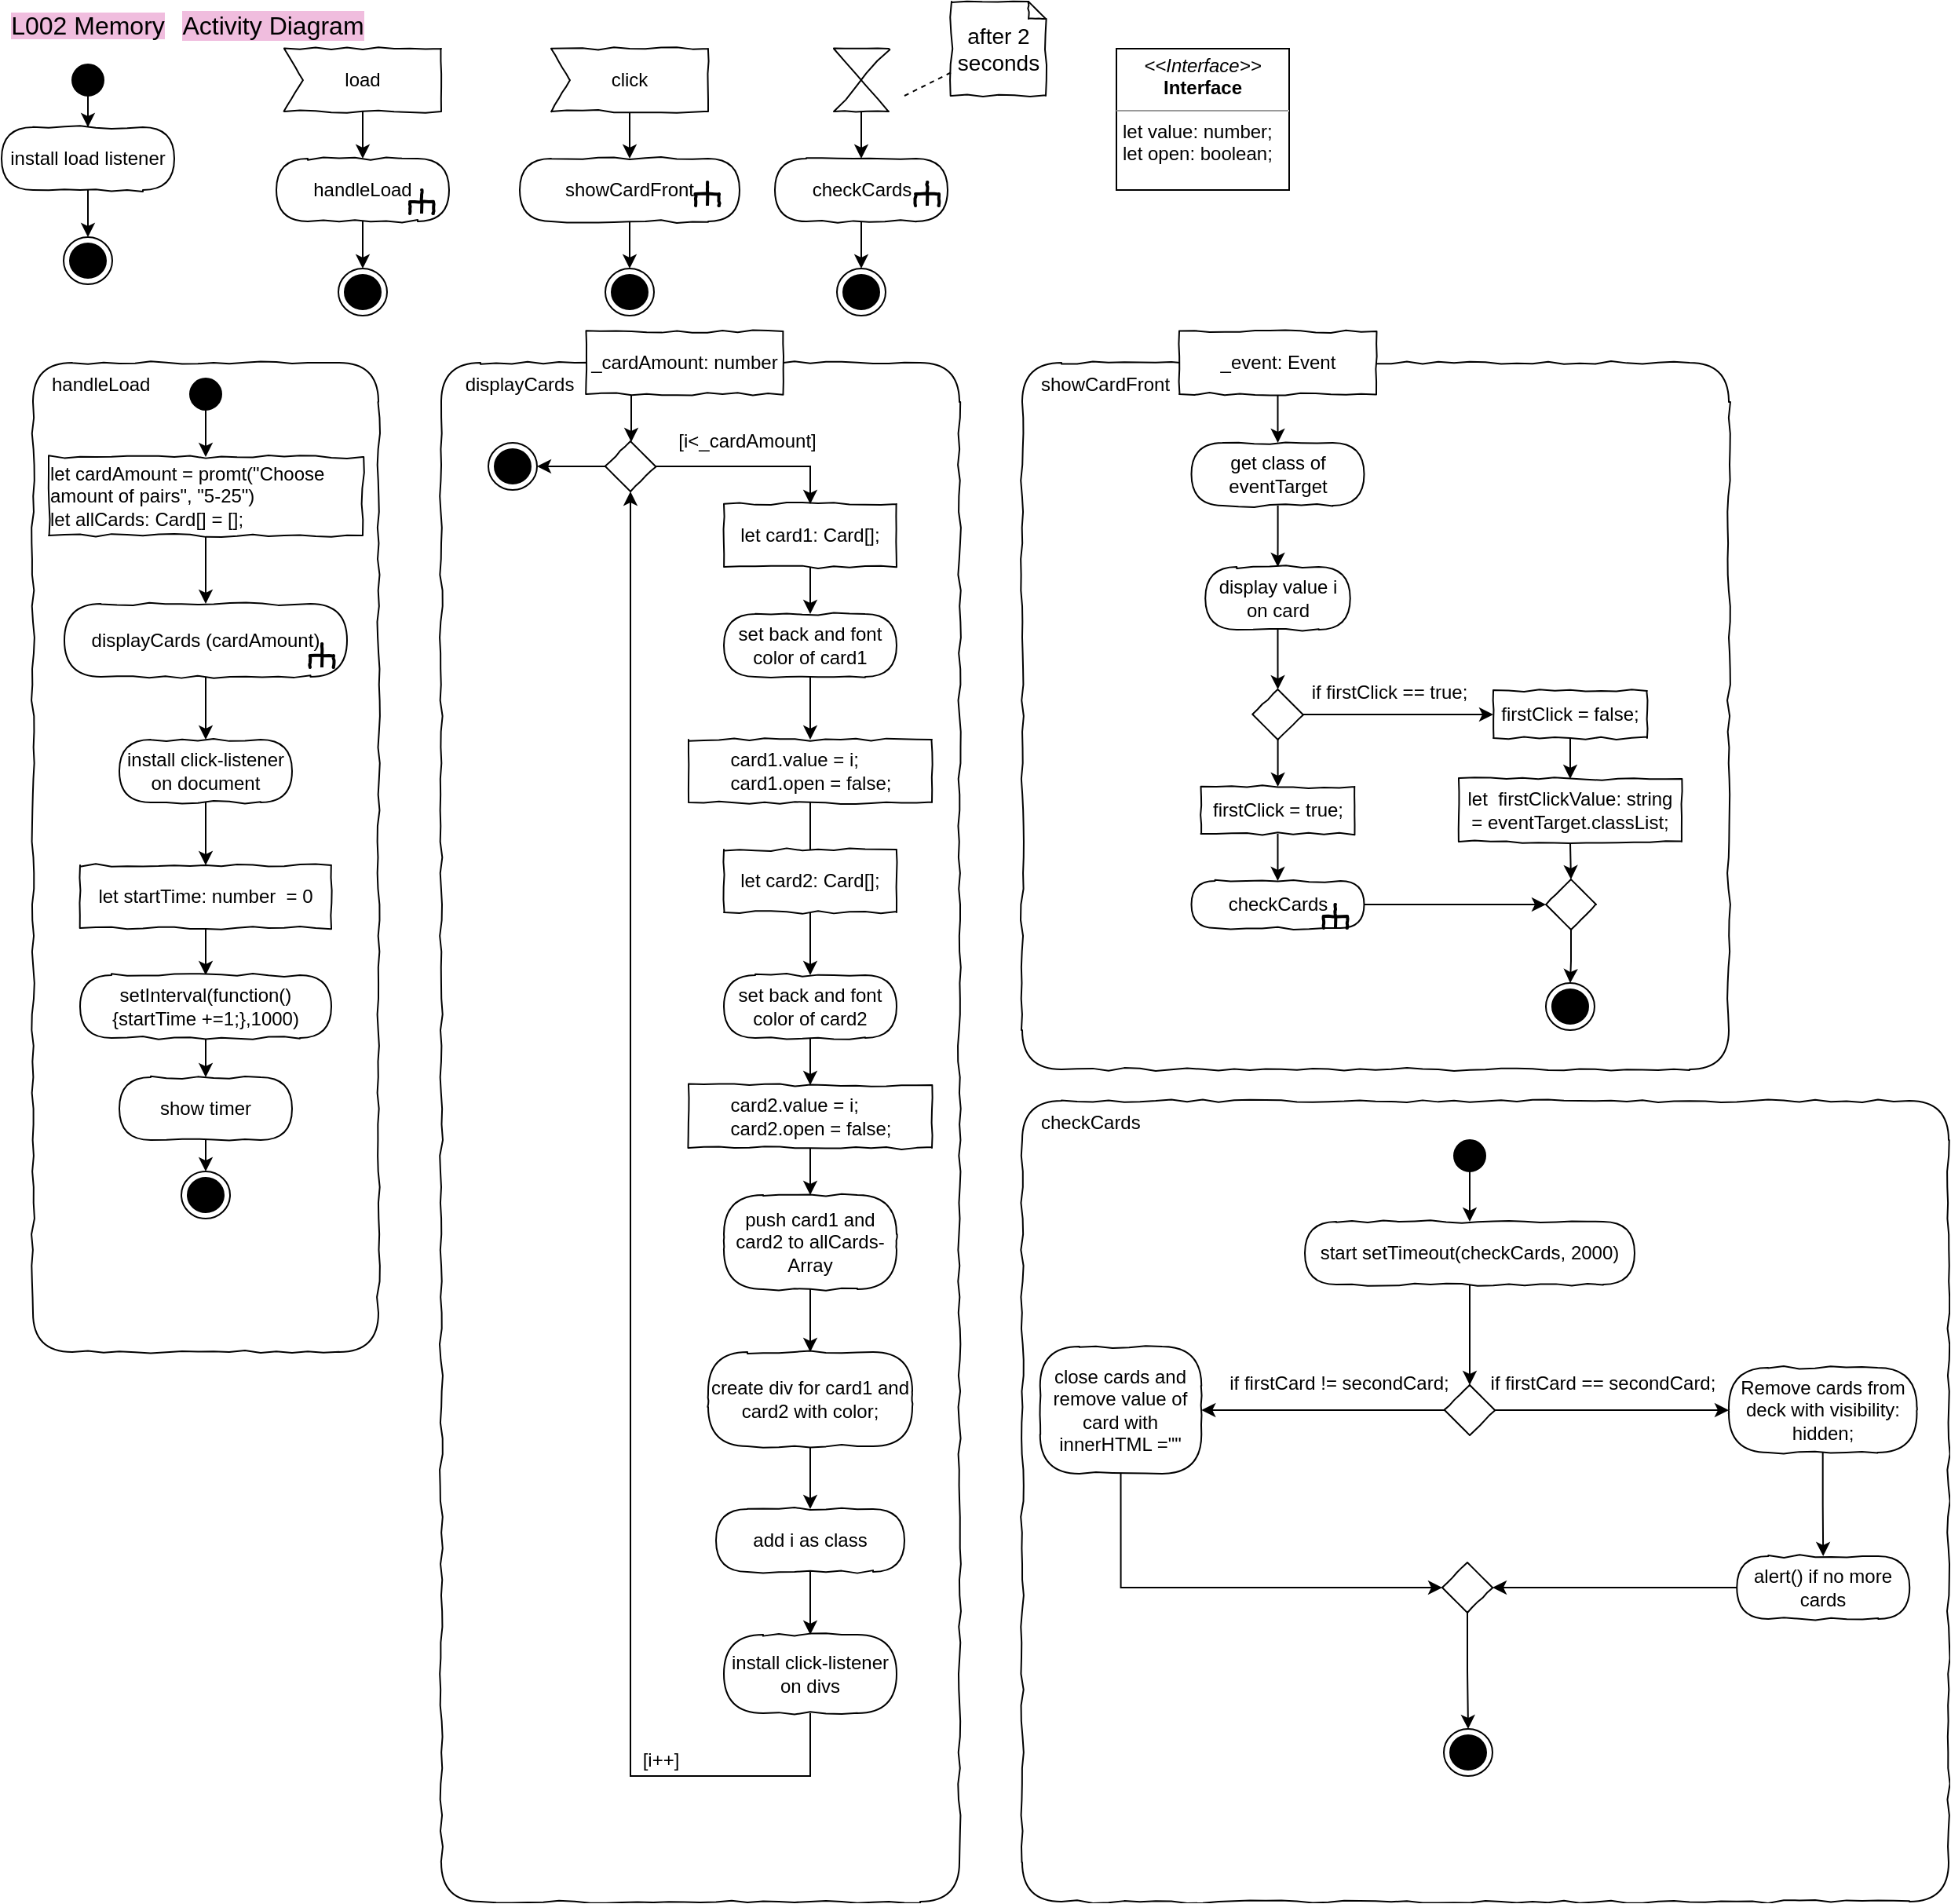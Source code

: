 <mxfile version="14.5.1" type="device"><diagram id="u2DcRuRIDIKOw7B4atk3" name="Seite-1"><mxGraphModel dx="1024" dy="592" grid="1" gridSize="10" guides="1" tooltips="1" connect="1" arrows="1" fold="1" page="1" pageScale="1" pageWidth="1169" pageHeight="827" math="0" shadow="0"><root><mxCell id="0"/><mxCell id="1" parent="0"/><mxCell id="Hl0fvT6JwOh1kkFfx8U_-1" value="&lt;font style=&quot;font-size: 16px ; background-color: rgb(240 , 189 , 222)&quot;&gt;L002 Memory&lt;/font&gt;" style="text;html=1;strokeColor=none;fillColor=none;align=center;verticalAlign=middle;whiteSpace=wrap;rounded=0;" parent="1" vertex="1"><mxGeometry x="10" y="10" width="110" height="30" as="geometry"/></mxCell><mxCell id="Hl0fvT6JwOh1kkFfx8U_-4" value="" style="edgeStyle=orthogonalEdgeStyle;rounded=0;orthogonalLoop=1;jettySize=auto;html=1;" parent="1" source="Hl0fvT6JwOh1kkFfx8U_-2" target="Hl0fvT6JwOh1kkFfx8U_-3" edge="1"><mxGeometry relative="1" as="geometry"/></mxCell><mxCell id="Hl0fvT6JwOh1kkFfx8U_-2" value="" style="ellipse;whiteSpace=wrap;html=1;rounded=0;shadow=0;comic=0;labelBackgroundColor=none;strokeColor=#000000;strokeWidth=1;fillColor=#000000;fontFamily=Verdana;fontSize=12;fontColor=#000000;align=center;comic=1" parent="1" vertex="1"><mxGeometry x="55" y="50" width="20" height="20" as="geometry"/></mxCell><mxCell id="Hl0fvT6JwOh1kkFfx8U_-6" value="" style="edgeStyle=orthogonalEdgeStyle;rounded=0;orthogonalLoop=1;jettySize=auto;html=1;" parent="1" source="Hl0fvT6JwOh1kkFfx8U_-3" target="Hl0fvT6JwOh1kkFfx8U_-5" edge="1"><mxGeometry relative="1" as="geometry"/></mxCell><mxCell id="Hl0fvT6JwOh1kkFfx8U_-3" value="install load listener" style="rounded=1;whiteSpace=wrap;html=1;absoluteArcSize=1;arcSize=50;strokeWidth=1;shadow=0;comic=1;" parent="1" vertex="1"><mxGeometry x="10" y="90" width="110" height="40" as="geometry"/></mxCell><mxCell id="Hl0fvT6JwOh1kkFfx8U_-5" value="" style="ellipse;html=1;shape=endState;fillColor=#000000;strokeColor=#000000;comic=1" parent="1" vertex="1"><mxGeometry x="49.5" y="160" width="31" height="30" as="geometry"/></mxCell><mxCell id="Hl0fvT6JwOh1kkFfx8U_-9" value="" style="edgeStyle=orthogonalEdgeStyle;rounded=0;orthogonalLoop=1;jettySize=auto;html=1;" parent="1" source="Hl0fvT6JwOh1kkFfx8U_-7" target="Hl0fvT6JwOh1kkFfx8U_-8" edge="1"><mxGeometry relative="1" as="geometry"/></mxCell><mxCell id="Hl0fvT6JwOh1kkFfx8U_-7" value="load" style="shape=mxgraph.sysml.accEvent;flipH=0;whiteSpace=wrap;align=center;shadow=0;strokeWidth=1;comic=1" parent="1" vertex="1"><mxGeometry x="190" y="40" width="100" height="40" as="geometry"/></mxCell><mxCell id="Hl0fvT6JwOh1kkFfx8U_-14" value="" style="edgeStyle=orthogonalEdgeStyle;rounded=0;orthogonalLoop=1;jettySize=auto;html=1;" parent="1" source="Hl0fvT6JwOh1kkFfx8U_-8" target="Hl0fvT6JwOh1kkFfx8U_-13" edge="1"><mxGeometry relative="1" as="geometry"/></mxCell><mxCell id="Hl0fvT6JwOh1kkFfx8U_-8" value="handleLoad" style="rounded=1;whiteSpace=wrap;html=1;absoluteArcSize=1;arcSize=50;strokeWidth=1;shadow=0;comic=1;" parent="1" vertex="1"><mxGeometry x="185" y="110" width="110" height="40" as="geometry"/></mxCell><mxCell id="Hl0fvT6JwOh1kkFfx8U_-11" value="" style="strokeWidth=2;html=1;shape=mxgraph.flowchart.annotation_2;align=left;rounded=1;comic=1;rotation=90;" parent="1" vertex="1"><mxGeometry x="270" y="130" width="15" height="15" as="geometry"/></mxCell><mxCell id="Hl0fvT6JwOh1kkFfx8U_-12" value="" style="endArrow=none;html=1;entryX=0.508;entryY=0.487;entryPerimeter=0;exitX=1;exitY=0.5;exitPerimeter=0;strokeWidth=2;" parent="1" source="Hl0fvT6JwOh1kkFfx8U_-11" target="Hl0fvT6JwOh1kkFfx8U_-11" edge="1"><mxGeometry width="50" height="50" relative="1" as="geometry"><mxPoint x="433.333" y="300" as="sourcePoint"/><mxPoint x="466.667" y="350" as="targetPoint"/></mxGeometry></mxCell><mxCell id="Hl0fvT6JwOh1kkFfx8U_-13" value="" style="ellipse;html=1;shape=endState;fillColor=#000000;strokeColor=#000000;comic=1" parent="1" vertex="1"><mxGeometry x="224.5" y="180" width="31" height="30" as="geometry"/></mxCell><mxCell id="Hl0fvT6JwOh1kkFfx8U_-17" value="" style="edgeStyle=orthogonalEdgeStyle;rounded=0;orthogonalLoop=1;jettySize=auto;html=1;" parent="1" source="Hl0fvT6JwOh1kkFfx8U_-15" target="Hl0fvT6JwOh1kkFfx8U_-16" edge="1"><mxGeometry relative="1" as="geometry"/></mxCell><mxCell id="Hl0fvT6JwOh1kkFfx8U_-15" value="click" style="shape=mxgraph.sysml.accEvent;flipH=0;whiteSpace=wrap;align=center;shadow=0;strokeWidth=1;comic=1" parent="1" vertex="1"><mxGeometry x="360" y="40" width="100" height="40" as="geometry"/></mxCell><mxCell id="Hl0fvT6JwOh1kkFfx8U_-19" value="" style="edgeStyle=orthogonalEdgeStyle;rounded=0;orthogonalLoop=1;jettySize=auto;html=1;" parent="1" source="Hl0fvT6JwOh1kkFfx8U_-16" target="Hl0fvT6JwOh1kkFfx8U_-18" edge="1"><mxGeometry relative="1" as="geometry"/></mxCell><mxCell id="Hl0fvT6JwOh1kkFfx8U_-16" value="showCardFront" style="rounded=1;whiteSpace=wrap;html=1;absoluteArcSize=1;arcSize=50;strokeWidth=1;shadow=0;comic=1;" parent="1" vertex="1"><mxGeometry x="340" y="110" width="140" height="40" as="geometry"/></mxCell><mxCell id="Hl0fvT6JwOh1kkFfx8U_-18" value="" style="ellipse;html=1;shape=endState;fillColor=#000000;strokeColor=#000000;comic=1" parent="1" vertex="1"><mxGeometry x="394.5" y="180" width="31" height="30" as="geometry"/></mxCell><mxCell id="Hl0fvT6JwOh1kkFfx8U_-25" value="" style="edgeStyle=orthogonalEdgeStyle;rounded=0;orthogonalLoop=1;jettySize=auto;html=1;" parent="1" source="Hl0fvT6JwOh1kkFfx8U_-21" target="Hl0fvT6JwOh1kkFfx8U_-24" edge="1"><mxGeometry relative="1" as="geometry"/></mxCell><mxCell id="Hl0fvT6JwOh1kkFfx8U_-21" value="" style="html=1;shape=mxgraph.sysml.timeEvent;strokeWidth=1;verticalLabelPosition=bottom;verticalAlignment=top;fontFamily=Garamond;comic=1" parent="1" vertex="1"><mxGeometry x="540" y="40" width="35" height="40" as="geometry"/></mxCell><mxCell id="Hl0fvT6JwOh1kkFfx8U_-22" value="after 2 seconds" style="shape=note;strokeWidth=1;fontSize=14;size=11;whiteSpace=wrap;html=1;rounded=0;shadow=0;comic=1;fillColor=#FFFFFF;" parent="1" vertex="1"><mxGeometry x="615" y="10" width="60" height="60" as="geometry"/></mxCell><mxCell id="Hl0fvT6JwOh1kkFfx8U_-23" value="" style="endArrow=none;dashed=1;html=1;" parent="1" target="Hl0fvT6JwOh1kkFfx8U_-22" edge="1"><mxGeometry width="50" height="50" relative="1" as="geometry"><mxPoint x="585" y="70" as="sourcePoint"/><mxPoint x="475" y="90" as="targetPoint"/></mxGeometry></mxCell><mxCell id="Hl0fvT6JwOh1kkFfx8U_-27" value="" style="edgeStyle=orthogonalEdgeStyle;rounded=0;orthogonalLoop=1;jettySize=auto;html=1;" parent="1" source="Hl0fvT6JwOh1kkFfx8U_-24" target="Hl0fvT6JwOh1kkFfx8U_-26" edge="1"><mxGeometry relative="1" as="geometry"/></mxCell><mxCell id="Hl0fvT6JwOh1kkFfx8U_-24" value="checkCards" style="rounded=1;whiteSpace=wrap;html=1;absoluteArcSize=1;arcSize=50;strokeWidth=1;shadow=0;comic=1;" parent="1" vertex="1"><mxGeometry x="502.5" y="110" width="110" height="40" as="geometry"/></mxCell><mxCell id="Hl0fvT6JwOh1kkFfx8U_-26" value="" style="ellipse;html=1;shape=endState;fillColor=#000000;strokeColor=#000000;comic=1" parent="1" vertex="1"><mxGeometry x="542" y="180" width="31" height="30" as="geometry"/></mxCell><mxCell id="Hl0fvT6JwOh1kkFfx8U_-32" value="" style="group;rotation=90;" parent="1" vertex="1" connectable="0"><mxGeometry x="450" y="120" width="20" height="20" as="geometry"/></mxCell><mxCell id="Hl0fvT6JwOh1kkFfx8U_-33" value="" style="strokeWidth=2;html=1;shape=mxgraph.flowchart.annotation_2;align=left;rounded=1;comic=1;rotation=90;" parent="Hl0fvT6JwOh1kkFfx8U_-32" vertex="1"><mxGeometry x="2" y="5" width="15" height="15" as="geometry"/></mxCell><mxCell id="Hl0fvT6JwOh1kkFfx8U_-34" value="" style="endArrow=none;html=1;entryX=0.508;entryY=0.487;entryPerimeter=0;exitX=1;exitY=0.5;exitPerimeter=0;strokeWidth=2;" parent="Hl0fvT6JwOh1kkFfx8U_-32" source="Hl0fvT6JwOh1kkFfx8U_-33" target="Hl0fvT6JwOh1kkFfx8U_-33" edge="1"><mxGeometry width="50" height="50" relative="1" as="geometry"><mxPoint x="-46.667" as="sourcePoint"/><mxPoint x="-13.333" y="50" as="targetPoint"/></mxGeometry></mxCell><mxCell id="Hl0fvT6JwOh1kkFfx8U_-35" value="" style="group;rotation=90;" parent="1" vertex="1" connectable="0"><mxGeometry x="590" y="120" width="20" height="20" as="geometry"/></mxCell><mxCell id="Hl0fvT6JwOh1kkFfx8U_-36" value="" style="strokeWidth=2;html=1;shape=mxgraph.flowchart.annotation_2;align=left;rounded=1;comic=1;rotation=90;" parent="Hl0fvT6JwOh1kkFfx8U_-35" vertex="1"><mxGeometry x="2" y="5" width="15" height="15" as="geometry"/></mxCell><mxCell id="Hl0fvT6JwOh1kkFfx8U_-37" value="" style="endArrow=none;html=1;entryX=0.508;entryY=0.487;entryPerimeter=0;exitX=1;exitY=0.5;exitPerimeter=0;strokeWidth=2;" parent="Hl0fvT6JwOh1kkFfx8U_-35" source="Hl0fvT6JwOh1kkFfx8U_-36" target="Hl0fvT6JwOh1kkFfx8U_-36" edge="1"><mxGeometry width="50" height="50" relative="1" as="geometry"><mxPoint x="-46.667" as="sourcePoint"/><mxPoint x="-13.333" y="50" as="targetPoint"/></mxGeometry></mxCell><mxCell id="Hl0fvT6JwOh1kkFfx8U_-38" value="&lt;div style=&quot;text-align: left&quot;&gt;&lt;span&gt;&amp;nbsp; &amp;nbsp;handleLoad&lt;/span&gt;&lt;/div&gt;" style="rounded=1;whiteSpace=wrap;html=1;shadow=0;glass=0;comic=1;strokeColor=#000000;labelPosition=center;verticalLabelPosition=middle;align=left;verticalAlign=top;absoluteArcSize=1;arcSize=50;" parent="1" vertex="1"><mxGeometry x="30" y="240" width="220" height="630" as="geometry"/></mxCell><mxCell id="Hl0fvT6JwOh1kkFfx8U_-41" value="" style="edgeStyle=orthogonalEdgeStyle;rounded=0;orthogonalLoop=1;jettySize=auto;html=1;" parent="1" source="Hl0fvT6JwOh1kkFfx8U_-39" target="Hl0fvT6JwOh1kkFfx8U_-40" edge="1"><mxGeometry relative="1" as="geometry"/></mxCell><mxCell id="Hl0fvT6JwOh1kkFfx8U_-39" value="" style="ellipse;whiteSpace=wrap;html=1;rounded=0;shadow=0;comic=0;labelBackgroundColor=none;strokeColor=#000000;strokeWidth=1;fillColor=#000000;fontFamily=Verdana;fontSize=12;fontColor=#000000;align=center;comic=1" parent="1" vertex="1"><mxGeometry x="130" y="250" width="20" height="20" as="geometry"/></mxCell><mxCell id="Hl0fvT6JwOh1kkFfx8U_-43" value="" style="edgeStyle=orthogonalEdgeStyle;rounded=0;orthogonalLoop=1;jettySize=auto;html=1;" parent="1" source="Hl0fvT6JwOh1kkFfx8U_-40" target="Hl0fvT6JwOh1kkFfx8U_-42" edge="1"><mxGeometry relative="1" as="geometry"/></mxCell><mxCell id="Hl0fvT6JwOh1kkFfx8U_-40" value="&lt;div style=&quot;text-align: left&quot;&gt;let cardAmount = promt(&quot;Choose amount of pairs&quot;, &quot;5-25&quot;)&lt;/div&gt;&lt;div style=&quot;text-align: left&quot;&gt;let allCards: Card[] = [];&lt;/div&gt;" style="rounded=0;whiteSpace=wrap;html=1;comic=1;" parent="1" vertex="1"><mxGeometry x="40" y="300" width="200" height="50" as="geometry"/></mxCell><mxCell id="Hl0fvT6JwOh1kkFfx8U_-48" value="" style="edgeStyle=orthogonalEdgeStyle;rounded=0;orthogonalLoop=1;jettySize=auto;html=1;" parent="1" source="Hl0fvT6JwOh1kkFfx8U_-42" target="Hl0fvT6JwOh1kkFfx8U_-47" edge="1"><mxGeometry relative="1" as="geometry"/></mxCell><mxCell id="Hl0fvT6JwOh1kkFfx8U_-42" value="displayCards (cardAmount)" style="rounded=1;whiteSpace=wrap;html=1;absoluteArcSize=1;arcSize=50;strokeWidth=1;shadow=0;comic=1;" parent="1" vertex="1"><mxGeometry x="50" y="393.5" width="180" height="46.5" as="geometry"/></mxCell><mxCell id="Hl0fvT6JwOh1kkFfx8U_-44" value="" style="group;rotation=90;" parent="1" vertex="1" connectable="0"><mxGeometry x="204.5" y="414" width="20" height="20" as="geometry"/></mxCell><mxCell id="Hl0fvT6JwOh1kkFfx8U_-45" value="" style="strokeWidth=2;html=1;shape=mxgraph.flowchart.annotation_2;align=left;rounded=1;comic=1;rotation=90;" parent="Hl0fvT6JwOh1kkFfx8U_-44" vertex="1"><mxGeometry x="2" y="5" width="15" height="15" as="geometry"/></mxCell><mxCell id="Hl0fvT6JwOh1kkFfx8U_-46" value="" style="endArrow=none;html=1;entryX=0.508;entryY=0.487;entryPerimeter=0;exitX=1;exitY=0.5;exitPerimeter=0;strokeWidth=2;" parent="Hl0fvT6JwOh1kkFfx8U_-44" source="Hl0fvT6JwOh1kkFfx8U_-45" target="Hl0fvT6JwOh1kkFfx8U_-45" edge="1"><mxGeometry width="50" height="50" relative="1" as="geometry"><mxPoint x="-46.667" as="sourcePoint"/><mxPoint x="-13.333" y="50" as="targetPoint"/></mxGeometry></mxCell><mxCell id="Hl0fvT6JwOh1kkFfx8U_-50" value="" style="edgeStyle=orthogonalEdgeStyle;rounded=0;orthogonalLoop=1;jettySize=auto;html=1;" parent="1" source="Hl0fvT6JwOh1kkFfx8U_-47" target="Hl0fvT6JwOh1kkFfx8U_-49" edge="1"><mxGeometry relative="1" as="geometry"/></mxCell><mxCell id="Hl0fvT6JwOh1kkFfx8U_-47" value="install click-listener on document" style="rounded=1;whiteSpace=wrap;html=1;absoluteArcSize=1;arcSize=50;strokeWidth=1;shadow=0;comic=1;" parent="1" vertex="1"><mxGeometry x="85" y="480" width="110" height="40" as="geometry"/></mxCell><mxCell id="Hl0fvT6JwOh1kkFfx8U_-52" value="" style="edgeStyle=orthogonalEdgeStyle;rounded=0;orthogonalLoop=1;jettySize=auto;html=1;" parent="1" source="Hl0fvT6JwOh1kkFfx8U_-49" target="Hl0fvT6JwOh1kkFfx8U_-51" edge="1"><mxGeometry relative="1" as="geometry"/></mxCell><mxCell id="Hl0fvT6JwOh1kkFfx8U_-49" value="&lt;div style=&quot;text-align: left&quot;&gt;let startTime: number&amp;nbsp; = 0&lt;/div&gt;" style="rounded=0;whiteSpace=wrap;html=1;comic=1;" parent="1" vertex="1"><mxGeometry x="60" y="560" width="160" height="40" as="geometry"/></mxCell><mxCell id="QEqrQqcnvIireOqoctK9-59" value="" style="edgeStyle=orthogonalEdgeStyle;rounded=0;orthogonalLoop=1;jettySize=auto;html=1;" parent="1" source="Hl0fvT6JwOh1kkFfx8U_-51" target="QEqrQqcnvIireOqoctK9-58" edge="1"><mxGeometry relative="1" as="geometry"/></mxCell><mxCell id="Hl0fvT6JwOh1kkFfx8U_-51" value="setInterval(function() {startTime +=1;},1000)" style="rounded=1;whiteSpace=wrap;html=1;absoluteArcSize=1;arcSize=50;strokeWidth=1;shadow=0;comic=1;" parent="1" vertex="1"><mxGeometry x="60" y="630" width="160" height="40" as="geometry"/></mxCell><mxCell id="Hl0fvT6JwOh1kkFfx8U_-53" value="" style="ellipse;html=1;shape=endState;fillColor=#000000;strokeColor=#000000;comic=1" parent="1" vertex="1"><mxGeometry x="124.5" y="755" width="31" height="30" as="geometry"/></mxCell><mxCell id="Hl0fvT6JwOh1kkFfx8U_-55" value="&lt;div style=&quot;text-align: left&quot;&gt;&lt;span&gt;&amp;nbsp; &amp;nbsp; displayCards&lt;/span&gt;&lt;/div&gt;" style="rounded=1;whiteSpace=wrap;html=1;shadow=0;glass=0;comic=1;strokeColor=#000000;labelPosition=center;verticalLabelPosition=middle;align=left;verticalAlign=top;absoluteArcSize=1;arcSize=50;" parent="1" vertex="1"><mxGeometry x="290" y="240" width="330" height="980" as="geometry"/></mxCell><mxCell id="Hl0fvT6JwOh1kkFfx8U_-59" value="" style="edgeStyle=orthogonalEdgeStyle;rounded=0;orthogonalLoop=1;jettySize=auto;html=1;" parent="1" source="Hl0fvT6JwOh1kkFfx8U_-57" target="Hl0fvT6JwOh1kkFfx8U_-58" edge="1"><mxGeometry relative="1" as="geometry"><Array as="points"><mxPoint x="411" y="270"/><mxPoint x="411" y="270"/></Array></mxGeometry></mxCell><mxCell id="Hl0fvT6JwOh1kkFfx8U_-57" value="&lt;div style=&quot;text-align: left&quot;&gt;_cardAmount: number&lt;/div&gt;" style="rounded=0;whiteSpace=wrap;html=1;comic=1;" parent="1" vertex="1"><mxGeometry x="382.25" y="220" width="125.5" height="40" as="geometry"/></mxCell><mxCell id="Hl0fvT6JwOh1kkFfx8U_-63" style="edgeStyle=orthogonalEdgeStyle;rounded=0;orthogonalLoop=1;jettySize=auto;html=1;" parent="1" source="Hl0fvT6JwOh1kkFfx8U_-80" target="Hl0fvT6JwOh1kkFfx8U_-60" edge="1"><mxGeometry relative="1" as="geometry"/></mxCell><mxCell id="Hl0fvT6JwOh1kkFfx8U_-92" value="" style="edgeStyle=orthogonalEdgeStyle;rounded=0;orthogonalLoop=1;jettySize=auto;html=1;" parent="1" source="Hl0fvT6JwOh1kkFfx8U_-58" target="Hl0fvT6JwOh1kkFfx8U_-91" edge="1"><mxGeometry relative="1" as="geometry"/></mxCell><mxCell id="Hl0fvT6JwOh1kkFfx8U_-58" value="" style="rhombus;whiteSpace=wrap;html=1;rounded=0;shadow=0;glass=0;comic=1;strokeColor=#000000;align=left;" parent="1" vertex="1"><mxGeometry x="394.5" y="290" width="32" height="32" as="geometry"/></mxCell><mxCell id="Hl0fvT6JwOh1kkFfx8U_-69" value="" style="edgeStyle=orthogonalEdgeStyle;rounded=0;orthogonalLoop=1;jettySize=auto;html=1;" parent="1" source="Hl0fvT6JwOh1kkFfx8U_-60" target="Hl0fvT6JwOh1kkFfx8U_-68" edge="1"><mxGeometry relative="1" as="geometry"/></mxCell><mxCell id="Hl0fvT6JwOh1kkFfx8U_-60" value="set back and font color of card1" style="rounded=1;whiteSpace=wrap;html=1;absoluteArcSize=1;arcSize=50;strokeWidth=1;shadow=0;comic=1;" parent="1" vertex="1"><mxGeometry x="470" y="400" width="110" height="40" as="geometry"/></mxCell><mxCell id="Hl0fvT6JwOh1kkFfx8U_-66" value="[i&amp;lt;_cardAmount]" style="text;html=1;strokeColor=none;fillColor=none;align=center;verticalAlign=middle;whiteSpace=wrap;rounded=0;" parent="1" vertex="1"><mxGeometry x="440" y="280" width="90" height="20" as="geometry"/></mxCell><mxCell id="Hl0fvT6JwOh1kkFfx8U_-71" value="" style="edgeStyle=orthogonalEdgeStyle;rounded=0;orthogonalLoop=1;jettySize=auto;html=1;" parent="1" source="Hl0fvT6JwOh1kkFfx8U_-68" target="Hl0fvT6JwOh1kkFfx8U_-70" edge="1"><mxGeometry relative="1" as="geometry"/></mxCell><mxCell id="Hl0fvT6JwOh1kkFfx8U_-68" value="&lt;div style=&quot;text-align: left&quot;&gt;card1.value = i;&lt;/div&gt;&lt;div style=&quot;text-align: left&quot;&gt;card1.open = false;&lt;/div&gt;" style="rounded=0;whiteSpace=wrap;html=1;comic=1;" parent="1" vertex="1"><mxGeometry x="447.5" y="480" width="155" height="40" as="geometry"/></mxCell><mxCell id="Hl0fvT6JwOh1kkFfx8U_-86" value="" style="edgeStyle=orthogonalEdgeStyle;rounded=0;orthogonalLoop=1;jettySize=auto;html=1;" parent="1" source="Hl0fvT6JwOh1kkFfx8U_-70" target="Hl0fvT6JwOh1kkFfx8U_-83" edge="1"><mxGeometry relative="1" as="geometry"/></mxCell><mxCell id="Hl0fvT6JwOh1kkFfx8U_-70" value="set back and font color of card2" style="rounded=1;whiteSpace=wrap;html=1;absoluteArcSize=1;arcSize=50;strokeWidth=1;shadow=0;comic=1;" parent="1" vertex="1"><mxGeometry x="470" y="630" width="110" height="40" as="geometry"/></mxCell><mxCell id="Hl0fvT6JwOh1kkFfx8U_-78" value="[i++]" style="text;html=1;strokeColor=none;fillColor=none;align=center;verticalAlign=middle;whiteSpace=wrap;rounded=0;" parent="1" vertex="1"><mxGeometry x="410" y="1120" width="40" height="20" as="geometry"/></mxCell><mxCell id="Hl0fvT6JwOh1kkFfx8U_-79" value="&lt;p style=&quot;margin: 0px ; margin-top: 4px ; text-align: center&quot;&gt;&lt;i&gt;&amp;lt;&amp;lt;Interface&amp;gt;&amp;gt;&lt;/i&gt;&lt;br&gt;&lt;b&gt;Interface&lt;/b&gt;&lt;/p&gt;&lt;hr size=&quot;1&quot;&gt;&lt;p style=&quot;margin: 0px 0px 0px 4px&quot;&gt;let value: number;&lt;/p&gt;&lt;p style=&quot;margin: 0px 0px 0px 4px&quot;&gt;let open: boolean;&lt;/p&gt;&lt;p style=&quot;margin: 0px ; margin-left: 4px&quot;&gt;&lt;br&gt;&lt;/p&gt;" style="verticalAlign=top;align=left;overflow=fill;fontSize=12;fontFamily=Helvetica;html=1;" parent="1" vertex="1"><mxGeometry x="720" y="40" width="110" height="90" as="geometry"/></mxCell><mxCell id="Hl0fvT6JwOh1kkFfx8U_-80" value="&lt;div style=&quot;text-align: left&quot;&gt;let card1: Card[];&lt;/div&gt;" style="rounded=0;whiteSpace=wrap;html=1;comic=1;" parent="1" vertex="1"><mxGeometry x="470" y="330" width="110" height="40" as="geometry"/></mxCell><mxCell id="Hl0fvT6JwOh1kkFfx8U_-81" style="edgeStyle=orthogonalEdgeStyle;rounded=0;orthogonalLoop=1;jettySize=auto;html=1;" parent="1" source="Hl0fvT6JwOh1kkFfx8U_-58" target="Hl0fvT6JwOh1kkFfx8U_-80" edge="1"><mxGeometry relative="1" as="geometry"><mxPoint x="426.5" y="306.0" as="sourcePoint"/><mxPoint x="525" y="400" as="targetPoint"/></mxGeometry></mxCell><mxCell id="Hl0fvT6JwOh1kkFfx8U_-82" value="&lt;div style=&quot;text-align: left&quot;&gt;let card2: Card[];&lt;/div&gt;" style="rounded=0;whiteSpace=wrap;html=1;comic=1;" parent="1" vertex="1"><mxGeometry x="470" y="550" width="110" height="40" as="geometry"/></mxCell><mxCell id="Hl0fvT6JwOh1kkFfx8U_-87" value="" style="edgeStyle=orthogonalEdgeStyle;rounded=0;orthogonalLoop=1;jettySize=auto;html=1;" parent="1" source="Hl0fvT6JwOh1kkFfx8U_-83" target="Hl0fvT6JwOh1kkFfx8U_-84" edge="1"><mxGeometry relative="1" as="geometry"/></mxCell><mxCell id="Hl0fvT6JwOh1kkFfx8U_-83" value="&lt;div style=&quot;text-align: left&quot;&gt;card2.value = i;&lt;/div&gt;&lt;div style=&quot;text-align: left&quot;&gt;card2.open = false;&lt;/div&gt;" style="rounded=0;whiteSpace=wrap;html=1;comic=1;" parent="1" vertex="1"><mxGeometry x="447.5" y="700" width="155" height="40" as="geometry"/></mxCell><mxCell id="Hl0fvT6JwOh1kkFfx8U_-88" style="edgeStyle=orthogonalEdgeStyle;rounded=0;orthogonalLoop=1;jettySize=auto;html=1;entryX=0.5;entryY=1;entryDx=0;entryDy=0;exitX=0.5;exitY=1;exitDx=0;exitDy=0;" parent="1" source="Hl0fvT6JwOh1kkFfx8U_-93" target="Hl0fvT6JwOh1kkFfx8U_-58" edge="1"><mxGeometry relative="1" as="geometry"><mxPoint x="525" y="1020" as="sourcePoint"/><Array as="points"><mxPoint x="525" y="1140"/><mxPoint x="411" y="1140"/></Array></mxGeometry></mxCell><mxCell id="Hl0fvT6JwOh1kkFfx8U_-90" value="" style="edgeStyle=orthogonalEdgeStyle;rounded=0;orthogonalLoop=1;jettySize=auto;html=1;" parent="1" source="Hl0fvT6JwOh1kkFfx8U_-84" target="Hl0fvT6JwOh1kkFfx8U_-89" edge="1"><mxGeometry relative="1" as="geometry"/></mxCell><mxCell id="Hl0fvT6JwOh1kkFfx8U_-84" value="push card1 and card2 to allCards-Array" style="rounded=1;whiteSpace=wrap;html=1;absoluteArcSize=1;arcSize=50;strokeWidth=1;shadow=0;comic=1;" parent="1" vertex="1"><mxGeometry x="470" y="770" width="110" height="60" as="geometry"/></mxCell><mxCell id="QEqrQqcnvIireOqoctK9-5" value="" style="edgeStyle=orthogonalEdgeStyle;rounded=0;orthogonalLoop=1;jettySize=auto;html=1;" parent="1" source="Hl0fvT6JwOh1kkFfx8U_-89" target="QEqrQqcnvIireOqoctK9-4" edge="1"><mxGeometry relative="1" as="geometry"/></mxCell><mxCell id="Hl0fvT6JwOh1kkFfx8U_-89" value="create div for card1 and card2 with color;" style="rounded=1;whiteSpace=wrap;html=1;absoluteArcSize=1;arcSize=50;strokeWidth=1;shadow=0;comic=1;" parent="1" vertex="1"><mxGeometry x="460" y="870" width="130" height="60" as="geometry"/></mxCell><mxCell id="Hl0fvT6JwOh1kkFfx8U_-91" value="" style="ellipse;html=1;shape=endState;fillColor=#000000;strokeColor=#000000;comic=1" parent="1" vertex="1"><mxGeometry x="320" y="291" width="31" height="30" as="geometry"/></mxCell><mxCell id="Hl0fvT6JwOh1kkFfx8U_-93" value="install click-listener on divs" style="rounded=1;whiteSpace=wrap;html=1;absoluteArcSize=1;arcSize=50;strokeWidth=1;shadow=0;comic=1;" parent="1" vertex="1"><mxGeometry x="470" y="1050" width="110" height="50" as="geometry"/></mxCell><mxCell id="Hl0fvT6JwOh1kkFfx8U_-95" value="&lt;div style=&quot;text-align: left&quot;&gt;&lt;span&gt;&amp;nbsp; &amp;nbsp;showCardFront&lt;/span&gt;&lt;/div&gt;" style="rounded=1;whiteSpace=wrap;html=1;shadow=0;glass=0;comic=1;strokeColor=#000000;labelPosition=center;verticalLabelPosition=middle;align=left;verticalAlign=top;absoluteArcSize=1;arcSize=50;" parent="1" vertex="1"><mxGeometry x="660" y="240" width="450" height="450" as="geometry"/></mxCell><mxCell id="QEqrQqcnvIireOqoctK9-1" value="&lt;font style=&quot;font-size: 16px;&quot;&gt;Activity Diagram&lt;/font&gt;" style="text;html=1;strokeColor=none;fillColor=none;align=center;verticalAlign=middle;whiteSpace=wrap;rounded=0;labelBackgroundColor=#F0BDDE;" parent="1" vertex="1"><mxGeometry x="114.5" y="10" width="135.5" height="30" as="geometry"/></mxCell><mxCell id="QEqrQqcnvIireOqoctK9-6" value="" style="edgeStyle=orthogonalEdgeStyle;rounded=0;orthogonalLoop=1;jettySize=auto;html=1;" parent="1" source="QEqrQqcnvIireOqoctK9-4" target="Hl0fvT6JwOh1kkFfx8U_-93" edge="1"><mxGeometry relative="1" as="geometry"/></mxCell><mxCell id="QEqrQqcnvIireOqoctK9-4" value="add i as class" style="rounded=1;whiteSpace=wrap;html=1;absoluteArcSize=1;arcSize=50;strokeWidth=1;shadow=0;comic=1;" parent="1" vertex="1"><mxGeometry x="465" y="970" width="120" height="40" as="geometry"/></mxCell><mxCell id="QEqrQqcnvIireOqoctK9-9" value="" style="edgeStyle=orthogonalEdgeStyle;rounded=0;orthogonalLoop=1;jettySize=auto;html=1;" parent="1" source="QEqrQqcnvIireOqoctK9-7" target="QEqrQqcnvIireOqoctK9-8" edge="1"><mxGeometry relative="1" as="geometry"/></mxCell><mxCell id="QEqrQqcnvIireOqoctK9-7" value="&lt;div style=&quot;text-align: left&quot;&gt;_event: Event&lt;/div&gt;" style="rounded=0;whiteSpace=wrap;html=1;comic=1;" parent="1" vertex="1"><mxGeometry x="760" y="220" width="125.5" height="40" as="geometry"/></mxCell><mxCell id="QEqrQqcnvIireOqoctK9-12" value="" style="edgeStyle=orthogonalEdgeStyle;rounded=0;orthogonalLoop=1;jettySize=auto;html=1;" parent="1" source="QEqrQqcnvIireOqoctK9-8" target="QEqrQqcnvIireOqoctK9-10" edge="1"><mxGeometry relative="1" as="geometry"/></mxCell><mxCell id="QEqrQqcnvIireOqoctK9-8" value="get class of eventTarget" style="rounded=1;whiteSpace=wrap;html=1;absoluteArcSize=1;arcSize=50;strokeWidth=1;shadow=0;comic=1;labelBackgroundColor=none;" parent="1" vertex="1"><mxGeometry x="767.75" y="291" width="110" height="40" as="geometry"/></mxCell><mxCell id="QEqrQqcnvIireOqoctK9-17" value="" style="edgeStyle=orthogonalEdgeStyle;rounded=0;orthogonalLoop=1;jettySize=auto;html=1;" parent="1" source="QEqrQqcnvIireOqoctK9-10" target="QEqrQqcnvIireOqoctK9-16" edge="1"><mxGeometry relative="1" as="geometry"/></mxCell><mxCell id="QEqrQqcnvIireOqoctK9-10" value="display value i on card" style="rounded=1;whiteSpace=wrap;html=1;absoluteArcSize=1;arcSize=50;strokeWidth=1;shadow=0;comic=1;labelBackgroundColor=none;" parent="1" vertex="1"><mxGeometry x="776.62" y="370" width="92.25" height="40" as="geometry"/></mxCell><mxCell id="QEqrQqcnvIireOqoctK9-33" style="edgeStyle=orthogonalEdgeStyle;rounded=0;orthogonalLoop=1;jettySize=auto;html=1;exitX=0.5;exitY=1;exitDx=0;exitDy=0;entryX=0.5;entryY=0;entryDx=0;entryDy=0;" parent="1" source="QEqrQqcnvIireOqoctK9-13" target="QEqrQqcnvIireOqoctK9-28" edge="1"><mxGeometry relative="1" as="geometry"/></mxCell><mxCell id="QEqrQqcnvIireOqoctK9-13" value="&lt;div style=&quot;text-align: left&quot;&gt;firstClick = true;&lt;/div&gt;" style="rounded=0;whiteSpace=wrap;html=1;comic=1;labelBackgroundColor=none;" parent="1" vertex="1"><mxGeometry x="773.76" y="510" width="97.97" height="30" as="geometry"/></mxCell><mxCell id="QEqrQqcnvIireOqoctK9-18" value="" style="edgeStyle=orthogonalEdgeStyle;rounded=0;orthogonalLoop=1;jettySize=auto;html=1;" parent="1" source="QEqrQqcnvIireOqoctK9-16" target="QEqrQqcnvIireOqoctK9-13" edge="1"><mxGeometry relative="1" as="geometry"/></mxCell><mxCell id="QEqrQqcnvIireOqoctK9-20" value="" style="edgeStyle=orthogonalEdgeStyle;rounded=0;orthogonalLoop=1;jettySize=auto;html=1;" parent="1" source="QEqrQqcnvIireOqoctK9-16" target="QEqrQqcnvIireOqoctK9-19" edge="1"><mxGeometry relative="1" as="geometry"/></mxCell><mxCell id="QEqrQqcnvIireOqoctK9-16" value="" style="rhombus;whiteSpace=wrap;html=1;rounded=0;shadow=0;glass=0;comic=1;strokeColor=#000000;align=left;labelBackgroundColor=none;" parent="1" vertex="1"><mxGeometry x="806.75" y="448" width="32" height="32" as="geometry"/></mxCell><mxCell id="QEqrQqcnvIireOqoctK9-25" value="" style="edgeStyle=orthogonalEdgeStyle;rounded=0;orthogonalLoop=1;jettySize=auto;html=1;" parent="1" source="QEqrQqcnvIireOqoctK9-19" target="QEqrQqcnvIireOqoctK9-24" edge="1"><mxGeometry relative="1" as="geometry"/></mxCell><mxCell id="QEqrQqcnvIireOqoctK9-19" value="&lt;div style=&quot;text-align: left&quot;&gt;firstClick = false;&lt;/div&gt;" style="rounded=0;whiteSpace=wrap;html=1;comic=1;labelBackgroundColor=none;" parent="1" vertex="1"><mxGeometry x="960" y="449" width="97.97" height="30" as="geometry"/></mxCell><mxCell id="QEqrQqcnvIireOqoctK9-23" value="if firstClick == true;" style="text;html=1;strokeColor=none;fillColor=none;align=center;verticalAlign=middle;whiteSpace=wrap;rounded=0;labelBackgroundColor=none;" parent="1" vertex="1"><mxGeometry x="838.75" y="440" width="110" height="20" as="geometry"/></mxCell><mxCell id="QEqrQqcnvIireOqoctK9-37" style="edgeStyle=orthogonalEdgeStyle;rounded=0;orthogonalLoop=1;jettySize=auto;html=1;exitX=0.5;exitY=1;exitDx=0;exitDy=0;entryX=0.5;entryY=0;entryDx=0;entryDy=0;" parent="1" source="QEqrQqcnvIireOqoctK9-24" target="QEqrQqcnvIireOqoctK9-34" edge="1"><mxGeometry relative="1" as="geometry"/></mxCell><mxCell id="QEqrQqcnvIireOqoctK9-24" value="let&amp;nbsp; firstClickValue: string = eventTarget.classList;" style="rounded=0;whiteSpace=wrap;html=1;comic=1;labelBackgroundColor=none;" parent="1" vertex="1"><mxGeometry x="937.99" y="505" width="141.99" height="40" as="geometry"/></mxCell><mxCell id="QEqrQqcnvIireOqoctK9-26" value="" style="ellipse;html=1;shape=endState;fillColor=#000000;strokeColor=#000000;comic=1;labelBackgroundColor=none;" parent="1" vertex="1"><mxGeometry x="993.49" y="635" width="31" height="30" as="geometry"/></mxCell><mxCell id="QEqrQqcnvIireOqoctK9-38" style="edgeStyle=orthogonalEdgeStyle;rounded=0;orthogonalLoop=1;jettySize=auto;html=1;exitX=1;exitY=0.5;exitDx=0;exitDy=0;entryX=0;entryY=0.5;entryDx=0;entryDy=0;" parent="1" source="QEqrQqcnvIireOqoctK9-28" target="QEqrQqcnvIireOqoctK9-34" edge="1"><mxGeometry relative="1" as="geometry"/></mxCell><mxCell id="QEqrQqcnvIireOqoctK9-28" value="checkCards" style="rounded=1;whiteSpace=wrap;html=1;absoluteArcSize=1;arcSize=50;strokeWidth=1;shadow=0;comic=1;labelBackgroundColor=none;" parent="1" vertex="1"><mxGeometry x="767.75" y="570" width="110" height="30" as="geometry"/></mxCell><mxCell id="QEqrQqcnvIireOqoctK9-29" value="" style="group;rotation=90;labelBackgroundColor=none;" parent="1" vertex="1" connectable="0"><mxGeometry x="850" y="580" width="20" height="20" as="geometry"/></mxCell><mxCell id="QEqrQqcnvIireOqoctK9-30" value="" style="strokeWidth=2;html=1;shape=mxgraph.flowchart.annotation_2;align=left;rounded=1;comic=1;rotation=90;" parent="QEqrQqcnvIireOqoctK9-29" vertex="1"><mxGeometry x="2" y="5" width="15" height="15" as="geometry"/></mxCell><mxCell id="QEqrQqcnvIireOqoctK9-31" value="" style="endArrow=none;html=1;entryX=0.508;entryY=0.487;entryPerimeter=0;exitX=1;exitY=0.5;exitPerimeter=0;strokeWidth=2;" parent="QEqrQqcnvIireOqoctK9-29" source="QEqrQqcnvIireOqoctK9-30" target="QEqrQqcnvIireOqoctK9-30" edge="1"><mxGeometry width="50" height="50" relative="1" as="geometry"><mxPoint x="-46.667" as="sourcePoint"/><mxPoint x="-13.333" y="50" as="targetPoint"/></mxGeometry></mxCell><mxCell id="QEqrQqcnvIireOqoctK9-39" value="" style="edgeStyle=orthogonalEdgeStyle;rounded=0;orthogonalLoop=1;jettySize=auto;html=1;" parent="1" source="QEqrQqcnvIireOqoctK9-34" target="QEqrQqcnvIireOqoctK9-26" edge="1"><mxGeometry relative="1" as="geometry"/></mxCell><mxCell id="QEqrQqcnvIireOqoctK9-34" value="" style="rhombus;whiteSpace=wrap;html=1;rounded=0;shadow=0;glass=0;comic=1;strokeColor=#000000;align=left;labelBackgroundColor=none;" parent="1" vertex="1"><mxGeometry x="993.49" y="569" width="32" height="32" as="geometry"/></mxCell><mxCell id="QEqrQqcnvIireOqoctK9-40" value="&lt;div style=&quot;text-align: left&quot;&gt;&lt;span&gt;&amp;nbsp; &amp;nbsp;checkCards&lt;/span&gt;&lt;/div&gt;" style="rounded=1;whiteSpace=wrap;html=1;shadow=0;glass=0;comic=1;strokeColor=#000000;labelPosition=center;verticalLabelPosition=middle;align=left;verticalAlign=top;absoluteArcSize=1;arcSize=50;" parent="1" vertex="1"><mxGeometry x="660" y="710" width="590" height="510" as="geometry"/></mxCell><mxCell id="QEqrQqcnvIireOqoctK9-48" value="" style="edgeStyle=orthogonalEdgeStyle;rounded=0;orthogonalLoop=1;jettySize=auto;html=1;" parent="1" source="QEqrQqcnvIireOqoctK9-41" target="QEqrQqcnvIireOqoctK9-42" edge="1"><mxGeometry relative="1" as="geometry"/></mxCell><mxCell id="QEqrQqcnvIireOqoctK9-41" value="" style="ellipse;whiteSpace=wrap;html=1;rounded=0;shadow=0;comic=0;labelBackgroundColor=none;strokeColor=#000000;strokeWidth=1;fillColor=#000000;fontFamily=Verdana;fontSize=12;fontColor=#000000;align=center;comic=1" parent="1" vertex="1"><mxGeometry x="935" y="735" width="20" height="20" as="geometry"/></mxCell><mxCell id="QEqrQqcnvIireOqoctK9-46" value="" style="edgeStyle=orthogonalEdgeStyle;rounded=0;orthogonalLoop=1;jettySize=auto;html=1;" parent="1" source="QEqrQqcnvIireOqoctK9-42" target="QEqrQqcnvIireOqoctK9-43" edge="1"><mxGeometry relative="1" as="geometry"/></mxCell><mxCell id="QEqrQqcnvIireOqoctK9-42" value="start setTimeout(checkCards, 2000)" style="rounded=1;whiteSpace=wrap;html=1;absoluteArcSize=1;arcSize=50;strokeWidth=1;shadow=0;comic=1;labelBackgroundColor=none;" parent="1" vertex="1"><mxGeometry x="840" y="787" width="210" height="40" as="geometry"/></mxCell><mxCell id="QEqrQqcnvIireOqoctK9-45" value="" style="edgeStyle=orthogonalEdgeStyle;rounded=0;orthogonalLoop=1;jettySize=auto;html=1;" parent="1" source="QEqrQqcnvIireOqoctK9-43" target="QEqrQqcnvIireOqoctK9-44" edge="1"><mxGeometry relative="1" as="geometry"/></mxCell><mxCell id="QEqrQqcnvIireOqoctK9-50" value="" style="edgeStyle=orthogonalEdgeStyle;rounded=0;orthogonalLoop=1;jettySize=auto;html=1;" parent="1" source="QEqrQqcnvIireOqoctK9-43" target="QEqrQqcnvIireOqoctK9-49" edge="1"><mxGeometry relative="1" as="geometry"/></mxCell><mxCell id="QEqrQqcnvIireOqoctK9-43" value="" style="rhombus;whiteSpace=wrap;html=1;rounded=0;shadow=0;glass=0;comic=1;strokeColor=#000000;align=left;labelBackgroundColor=none;" parent="1" vertex="1"><mxGeometry x="929" y="891" width="32" height="32" as="geometry"/></mxCell><mxCell id="QEqrQqcnvIireOqoctK9-66" value="" style="edgeStyle=orthogonalEdgeStyle;rounded=0;orthogonalLoop=1;jettySize=auto;html=1;" parent="1" source="QEqrQqcnvIireOqoctK9-44" target="QEqrQqcnvIireOqoctK9-65" edge="1"><mxGeometry relative="1" as="geometry"/></mxCell><mxCell id="QEqrQqcnvIireOqoctK9-44" value="Remove cards from deck with visibility: hidden;" style="rounded=1;whiteSpace=wrap;html=1;absoluteArcSize=1;arcSize=50;strokeWidth=1;shadow=0;comic=1;labelBackgroundColor=none;" parent="1" vertex="1"><mxGeometry x="1110" y="880" width="119.74" height="54" as="geometry"/></mxCell><mxCell id="QEqrQqcnvIireOqoctK9-71" style="edgeStyle=orthogonalEdgeStyle;rounded=0;orthogonalLoop=1;jettySize=auto;html=1;exitX=0.5;exitY=1;exitDx=0;exitDy=0;entryX=0;entryY=0.5;entryDx=0;entryDy=0;" parent="1" source="QEqrQqcnvIireOqoctK9-49" target="QEqrQqcnvIireOqoctK9-61" edge="1"><mxGeometry relative="1" as="geometry"/></mxCell><mxCell id="QEqrQqcnvIireOqoctK9-49" value="close cards and remove value of card with innerHTML =&quot;&quot;" style="rounded=1;whiteSpace=wrap;html=1;absoluteArcSize=1;arcSize=50;strokeWidth=1;shadow=0;comic=1;labelBackgroundColor=none;" parent="1" vertex="1"><mxGeometry x="671.38" y="866.5" width="102.76" height="81" as="geometry"/></mxCell><mxCell id="QEqrQqcnvIireOqoctK9-51" value="if firstCard == secondCard;" style="text;html=1;strokeColor=none;fillColor=none;align=center;verticalAlign=middle;whiteSpace=wrap;rounded=0;labelBackgroundColor=none;" parent="1" vertex="1"><mxGeometry x="948.75" y="880" width="161.51" height="20" as="geometry"/></mxCell><mxCell id="QEqrQqcnvIireOqoctK9-52" value="if firstCard != secondCard;" style="text;html=1;strokeColor=none;fillColor=none;align=center;verticalAlign=middle;whiteSpace=wrap;rounded=0;labelBackgroundColor=none;" parent="1" vertex="1"><mxGeometry x="781.38" y="880" width="161.51" height="20" as="geometry"/></mxCell><mxCell id="QEqrQqcnvIireOqoctK9-54" value="" style="ellipse;html=1;shape=endState;fillColor=#000000;strokeColor=#000000;comic=1;labelBackgroundColor=none;" parent="1" vertex="1"><mxGeometry x="928.5" y="1110" width="31" height="30" as="geometry"/></mxCell><mxCell id="QEqrQqcnvIireOqoctK9-60" style="edgeStyle=orthogonalEdgeStyle;rounded=0;orthogonalLoop=1;jettySize=auto;html=1;exitX=0.5;exitY=1;exitDx=0;exitDy=0;entryX=0.5;entryY=0;entryDx=0;entryDy=0;" parent="1" source="QEqrQqcnvIireOqoctK9-58" target="Hl0fvT6JwOh1kkFfx8U_-53" edge="1"><mxGeometry relative="1" as="geometry"/></mxCell><mxCell id="QEqrQqcnvIireOqoctK9-58" value="show timer" style="rounded=1;whiteSpace=wrap;html=1;absoluteArcSize=1;arcSize=50;strokeWidth=1;shadow=0;comic=1;labelBackgroundColor=none;" parent="1" vertex="1"><mxGeometry x="85" y="695" width="110" height="40" as="geometry"/></mxCell><mxCell id="QEqrQqcnvIireOqoctK9-63" style="edgeStyle=orthogonalEdgeStyle;rounded=0;orthogonalLoop=1;jettySize=auto;html=1;exitX=0.5;exitY=1;exitDx=0;exitDy=0;entryX=0.5;entryY=0;entryDx=0;entryDy=0;" parent="1" source="QEqrQqcnvIireOqoctK9-61" target="QEqrQqcnvIireOqoctK9-54" edge="1"><mxGeometry relative="1" as="geometry"/></mxCell><mxCell id="QEqrQqcnvIireOqoctK9-61" value="" style="rhombus;whiteSpace=wrap;html=1;rounded=0;shadow=0;glass=0;comic=1;strokeColor=#000000;align=left;labelBackgroundColor=none;" parent="1" vertex="1"><mxGeometry x="927.5" y="1004" width="32" height="32" as="geometry"/></mxCell><mxCell id="QEqrQqcnvIireOqoctK9-69" style="edgeStyle=orthogonalEdgeStyle;rounded=0;orthogonalLoop=1;jettySize=auto;html=1;exitX=0;exitY=0.5;exitDx=0;exitDy=0;entryX=1;entryY=0.5;entryDx=0;entryDy=0;" parent="1" source="QEqrQqcnvIireOqoctK9-65" target="QEqrQqcnvIireOqoctK9-61" edge="1"><mxGeometry relative="1" as="geometry"/></mxCell><mxCell id="QEqrQqcnvIireOqoctK9-65" value="alert() if no more cards" style="rounded=1;whiteSpace=wrap;html=1;absoluteArcSize=1;arcSize=50;strokeWidth=1;shadow=0;comic=1;labelBackgroundColor=none;" parent="1" vertex="1"><mxGeometry x="1115.13" y="1000" width="110" height="40" as="geometry"/></mxCell></root></mxGraphModel></diagram></mxfile>